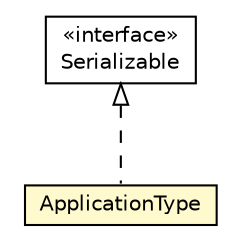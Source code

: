 #!/usr/local/bin/dot
#
# Class diagram 
# Generated by UMLGraph version R5_6-24-gf6e263 (http://www.umlgraph.org/)
#

digraph G {
	edge [fontname="Helvetica",fontsize=10,labelfontname="Helvetica",labelfontsize=10];
	node [fontname="Helvetica",fontsize=10,shape=plaintext];
	nodesep=0.25;
	ranksep=0.5;
	// org.universAAL.tools.ucc.model.usrv.ApplicationType
	c2070283 [label=<<table title="org.universAAL.tools.ucc.model.usrv.ApplicationType" border="0" cellborder="1" cellspacing="0" cellpadding="2" port="p" bgcolor="lemonChiffon" href="./ApplicationType.html">
		<tr><td><table border="0" cellspacing="0" cellpadding="1">
<tr><td align="center" balign="center"> ApplicationType </td></tr>
		</table></td></tr>
		</table>>, URL="./ApplicationType.html", fontname="Helvetica", fontcolor="black", fontsize=10.0];
	//org.universAAL.tools.ucc.model.usrv.ApplicationType implements java.io.Serializable
	c2070506:p -> c2070283:p [dir=back,arrowtail=empty,style=dashed];
	// java.io.Serializable
	c2070506 [label=<<table title="java.io.Serializable" border="0" cellborder="1" cellspacing="0" cellpadding="2" port="p" href="http://java.sun.com/j2se/1.4.2/docs/api/java/io/Serializable.html">
		<tr><td><table border="0" cellspacing="0" cellpadding="1">
<tr><td align="center" balign="center"> &#171;interface&#187; </td></tr>
<tr><td align="center" balign="center"> Serializable </td></tr>
		</table></td></tr>
		</table>>, URL="http://java.sun.com/j2se/1.4.2/docs/api/java/io/Serializable.html", fontname="Helvetica", fontcolor="black", fontsize=10.0];
}

